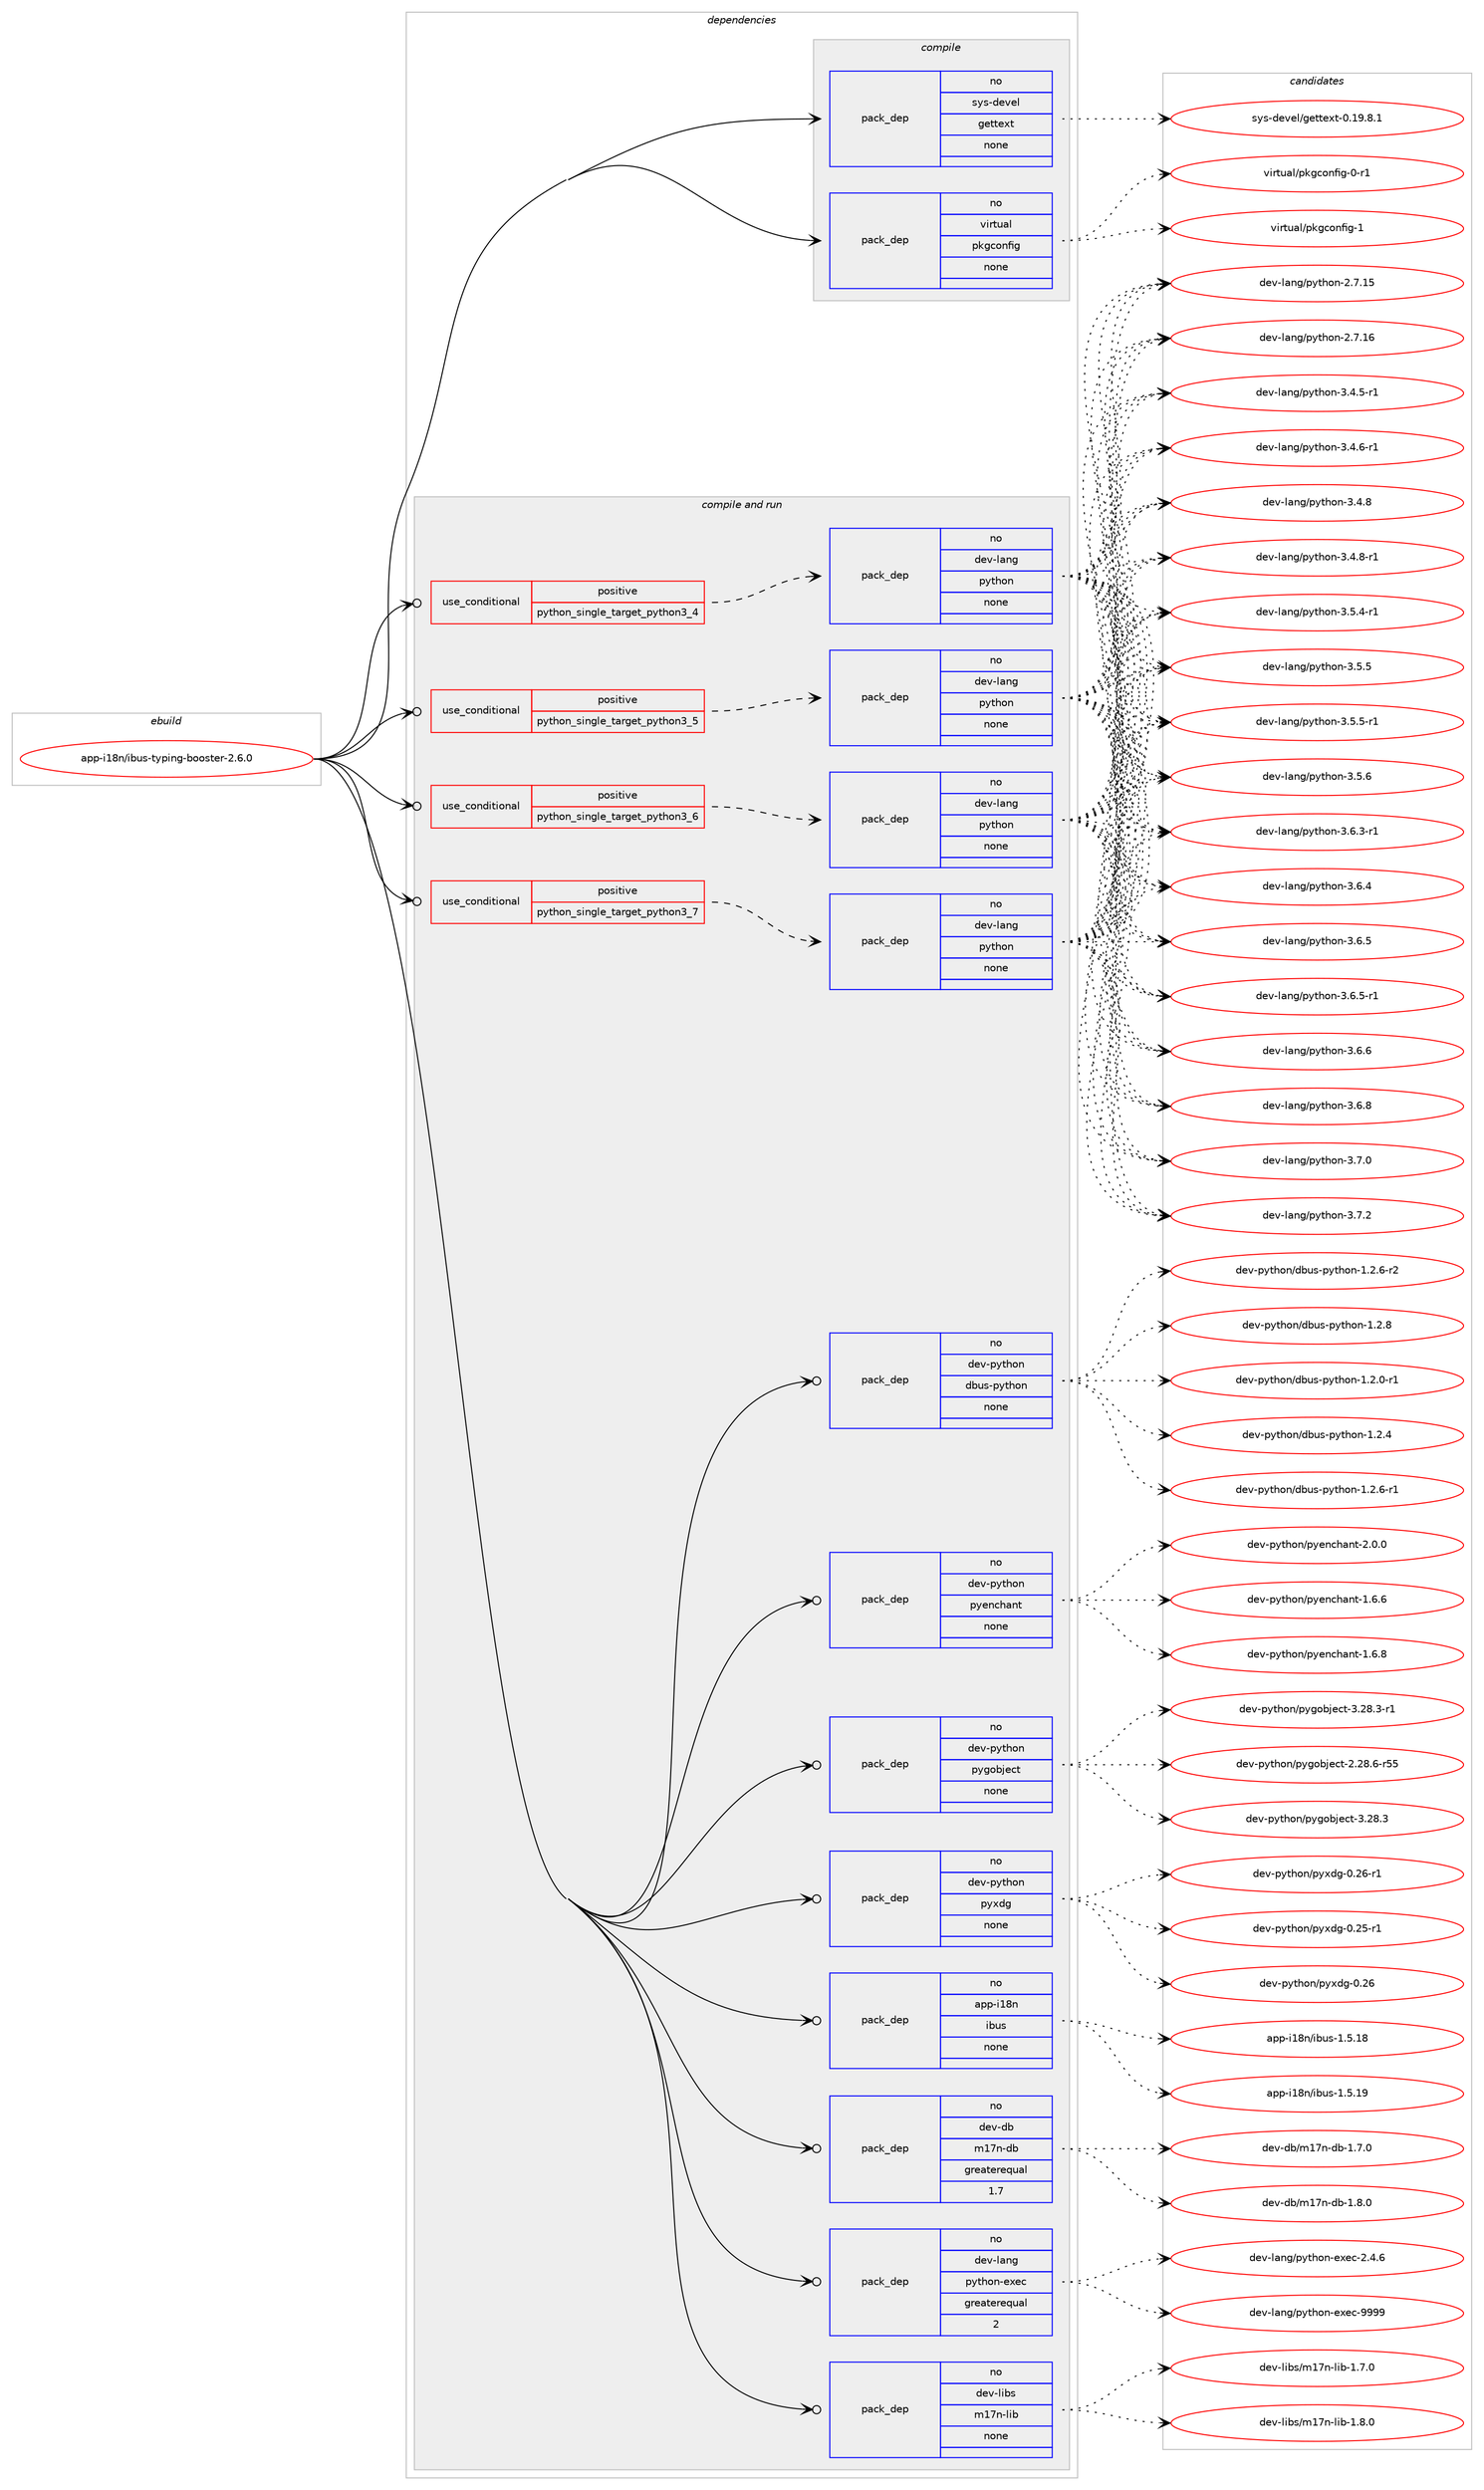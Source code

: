 digraph prolog {

# *************
# Graph options
# *************

newrank=true;
concentrate=true;
compound=true;
graph [rankdir=LR,fontname=Helvetica,fontsize=10,ranksep=1.5];#, ranksep=2.5, nodesep=0.2];
edge  [arrowhead=vee];
node  [fontname=Helvetica,fontsize=10];

# **********
# The ebuild
# **********

subgraph cluster_leftcol {
color=gray;
rank=same;
label=<<i>ebuild</i>>;
id [label="app-i18n/ibus-typing-booster-2.6.0", color=red, width=4, href="../app-i18n/ibus-typing-booster-2.6.0.svg"];
}

# ****************
# The dependencies
# ****************

subgraph cluster_midcol {
color=gray;
label=<<i>dependencies</i>>;
subgraph cluster_compile {
fillcolor="#eeeeee";
style=filled;
label=<<i>compile</i>>;
subgraph pack922549 {
dependency1295317 [label=<<TABLE BORDER="0" CELLBORDER="1" CELLSPACING="0" CELLPADDING="4" WIDTH="220"><TR><TD ROWSPAN="6" CELLPADDING="30">pack_dep</TD></TR><TR><TD WIDTH="110">no</TD></TR><TR><TD>sys-devel</TD></TR><TR><TD>gettext</TD></TR><TR><TD>none</TD></TR><TR><TD></TD></TR></TABLE>>, shape=none, color=blue];
}
id:e -> dependency1295317:w [weight=20,style="solid",arrowhead="vee"];
subgraph pack922550 {
dependency1295318 [label=<<TABLE BORDER="0" CELLBORDER="1" CELLSPACING="0" CELLPADDING="4" WIDTH="220"><TR><TD ROWSPAN="6" CELLPADDING="30">pack_dep</TD></TR><TR><TD WIDTH="110">no</TD></TR><TR><TD>virtual</TD></TR><TR><TD>pkgconfig</TD></TR><TR><TD>none</TD></TR><TR><TD></TD></TR></TABLE>>, shape=none, color=blue];
}
id:e -> dependency1295318:w [weight=20,style="solid",arrowhead="vee"];
}
subgraph cluster_compileandrun {
fillcolor="#eeeeee";
style=filled;
label=<<i>compile and run</i>>;
subgraph cond352657 {
dependency1295319 [label=<<TABLE BORDER="0" CELLBORDER="1" CELLSPACING="0" CELLPADDING="4"><TR><TD ROWSPAN="3" CELLPADDING="10">use_conditional</TD></TR><TR><TD>positive</TD></TR><TR><TD>python_single_target_python3_4</TD></TR></TABLE>>, shape=none, color=red];
subgraph pack922551 {
dependency1295320 [label=<<TABLE BORDER="0" CELLBORDER="1" CELLSPACING="0" CELLPADDING="4" WIDTH="220"><TR><TD ROWSPAN="6" CELLPADDING="30">pack_dep</TD></TR><TR><TD WIDTH="110">no</TD></TR><TR><TD>dev-lang</TD></TR><TR><TD>python</TD></TR><TR><TD>none</TD></TR><TR><TD></TD></TR></TABLE>>, shape=none, color=blue];
}
dependency1295319:e -> dependency1295320:w [weight=20,style="dashed",arrowhead="vee"];
}
id:e -> dependency1295319:w [weight=20,style="solid",arrowhead="odotvee"];
subgraph cond352658 {
dependency1295321 [label=<<TABLE BORDER="0" CELLBORDER="1" CELLSPACING="0" CELLPADDING="4"><TR><TD ROWSPAN="3" CELLPADDING="10">use_conditional</TD></TR><TR><TD>positive</TD></TR><TR><TD>python_single_target_python3_5</TD></TR></TABLE>>, shape=none, color=red];
subgraph pack922552 {
dependency1295322 [label=<<TABLE BORDER="0" CELLBORDER="1" CELLSPACING="0" CELLPADDING="4" WIDTH="220"><TR><TD ROWSPAN="6" CELLPADDING="30">pack_dep</TD></TR><TR><TD WIDTH="110">no</TD></TR><TR><TD>dev-lang</TD></TR><TR><TD>python</TD></TR><TR><TD>none</TD></TR><TR><TD></TD></TR></TABLE>>, shape=none, color=blue];
}
dependency1295321:e -> dependency1295322:w [weight=20,style="dashed",arrowhead="vee"];
}
id:e -> dependency1295321:w [weight=20,style="solid",arrowhead="odotvee"];
subgraph cond352659 {
dependency1295323 [label=<<TABLE BORDER="0" CELLBORDER="1" CELLSPACING="0" CELLPADDING="4"><TR><TD ROWSPAN="3" CELLPADDING="10">use_conditional</TD></TR><TR><TD>positive</TD></TR><TR><TD>python_single_target_python3_6</TD></TR></TABLE>>, shape=none, color=red];
subgraph pack922553 {
dependency1295324 [label=<<TABLE BORDER="0" CELLBORDER="1" CELLSPACING="0" CELLPADDING="4" WIDTH="220"><TR><TD ROWSPAN="6" CELLPADDING="30">pack_dep</TD></TR><TR><TD WIDTH="110">no</TD></TR><TR><TD>dev-lang</TD></TR><TR><TD>python</TD></TR><TR><TD>none</TD></TR><TR><TD></TD></TR></TABLE>>, shape=none, color=blue];
}
dependency1295323:e -> dependency1295324:w [weight=20,style="dashed",arrowhead="vee"];
}
id:e -> dependency1295323:w [weight=20,style="solid",arrowhead="odotvee"];
subgraph cond352660 {
dependency1295325 [label=<<TABLE BORDER="0" CELLBORDER="1" CELLSPACING="0" CELLPADDING="4"><TR><TD ROWSPAN="3" CELLPADDING="10">use_conditional</TD></TR><TR><TD>positive</TD></TR><TR><TD>python_single_target_python3_7</TD></TR></TABLE>>, shape=none, color=red];
subgraph pack922554 {
dependency1295326 [label=<<TABLE BORDER="0" CELLBORDER="1" CELLSPACING="0" CELLPADDING="4" WIDTH="220"><TR><TD ROWSPAN="6" CELLPADDING="30">pack_dep</TD></TR><TR><TD WIDTH="110">no</TD></TR><TR><TD>dev-lang</TD></TR><TR><TD>python</TD></TR><TR><TD>none</TD></TR><TR><TD></TD></TR></TABLE>>, shape=none, color=blue];
}
dependency1295325:e -> dependency1295326:w [weight=20,style="dashed",arrowhead="vee"];
}
id:e -> dependency1295325:w [weight=20,style="solid",arrowhead="odotvee"];
subgraph pack922555 {
dependency1295327 [label=<<TABLE BORDER="0" CELLBORDER="1" CELLSPACING="0" CELLPADDING="4" WIDTH="220"><TR><TD ROWSPAN="6" CELLPADDING="30">pack_dep</TD></TR><TR><TD WIDTH="110">no</TD></TR><TR><TD>app-i18n</TD></TR><TR><TD>ibus</TD></TR><TR><TD>none</TD></TR><TR><TD></TD></TR></TABLE>>, shape=none, color=blue];
}
id:e -> dependency1295327:w [weight=20,style="solid",arrowhead="odotvee"];
subgraph pack922556 {
dependency1295328 [label=<<TABLE BORDER="0" CELLBORDER="1" CELLSPACING="0" CELLPADDING="4" WIDTH="220"><TR><TD ROWSPAN="6" CELLPADDING="30">pack_dep</TD></TR><TR><TD WIDTH="110">no</TD></TR><TR><TD>dev-db</TD></TR><TR><TD>m17n-db</TD></TR><TR><TD>greaterequal</TD></TR><TR><TD>1.7</TD></TR></TABLE>>, shape=none, color=blue];
}
id:e -> dependency1295328:w [weight=20,style="solid",arrowhead="odotvee"];
subgraph pack922557 {
dependency1295329 [label=<<TABLE BORDER="0" CELLBORDER="1" CELLSPACING="0" CELLPADDING="4" WIDTH="220"><TR><TD ROWSPAN="6" CELLPADDING="30">pack_dep</TD></TR><TR><TD WIDTH="110">no</TD></TR><TR><TD>dev-lang</TD></TR><TR><TD>python-exec</TD></TR><TR><TD>greaterequal</TD></TR><TR><TD>2</TD></TR></TABLE>>, shape=none, color=blue];
}
id:e -> dependency1295329:w [weight=20,style="solid",arrowhead="odotvee"];
subgraph pack922558 {
dependency1295330 [label=<<TABLE BORDER="0" CELLBORDER="1" CELLSPACING="0" CELLPADDING="4" WIDTH="220"><TR><TD ROWSPAN="6" CELLPADDING="30">pack_dep</TD></TR><TR><TD WIDTH="110">no</TD></TR><TR><TD>dev-libs</TD></TR><TR><TD>m17n-lib</TD></TR><TR><TD>none</TD></TR><TR><TD></TD></TR></TABLE>>, shape=none, color=blue];
}
id:e -> dependency1295330:w [weight=20,style="solid",arrowhead="odotvee"];
subgraph pack922559 {
dependency1295331 [label=<<TABLE BORDER="0" CELLBORDER="1" CELLSPACING="0" CELLPADDING="4" WIDTH="220"><TR><TD ROWSPAN="6" CELLPADDING="30">pack_dep</TD></TR><TR><TD WIDTH="110">no</TD></TR><TR><TD>dev-python</TD></TR><TR><TD>dbus-python</TD></TR><TR><TD>none</TD></TR><TR><TD></TD></TR></TABLE>>, shape=none, color=blue];
}
id:e -> dependency1295331:w [weight=20,style="solid",arrowhead="odotvee"];
subgraph pack922560 {
dependency1295332 [label=<<TABLE BORDER="0" CELLBORDER="1" CELLSPACING="0" CELLPADDING="4" WIDTH="220"><TR><TD ROWSPAN="6" CELLPADDING="30">pack_dep</TD></TR><TR><TD WIDTH="110">no</TD></TR><TR><TD>dev-python</TD></TR><TR><TD>pyenchant</TD></TR><TR><TD>none</TD></TR><TR><TD></TD></TR></TABLE>>, shape=none, color=blue];
}
id:e -> dependency1295332:w [weight=20,style="solid",arrowhead="odotvee"];
subgraph pack922561 {
dependency1295333 [label=<<TABLE BORDER="0" CELLBORDER="1" CELLSPACING="0" CELLPADDING="4" WIDTH="220"><TR><TD ROWSPAN="6" CELLPADDING="30">pack_dep</TD></TR><TR><TD WIDTH="110">no</TD></TR><TR><TD>dev-python</TD></TR><TR><TD>pygobject</TD></TR><TR><TD>none</TD></TR><TR><TD></TD></TR></TABLE>>, shape=none, color=blue];
}
id:e -> dependency1295333:w [weight=20,style="solid",arrowhead="odotvee"];
subgraph pack922562 {
dependency1295334 [label=<<TABLE BORDER="0" CELLBORDER="1" CELLSPACING="0" CELLPADDING="4" WIDTH="220"><TR><TD ROWSPAN="6" CELLPADDING="30">pack_dep</TD></TR><TR><TD WIDTH="110">no</TD></TR><TR><TD>dev-python</TD></TR><TR><TD>pyxdg</TD></TR><TR><TD>none</TD></TR><TR><TD></TD></TR></TABLE>>, shape=none, color=blue];
}
id:e -> dependency1295334:w [weight=20,style="solid",arrowhead="odotvee"];
}
subgraph cluster_run {
fillcolor="#eeeeee";
style=filled;
label=<<i>run</i>>;
}
}

# **************
# The candidates
# **************

subgraph cluster_choices {
rank=same;
color=gray;
label=<<i>candidates</i>>;

subgraph choice922549 {
color=black;
nodesep=1;
choice1151211154510010111810110847103101116116101120116454846495746564649 [label="sys-devel/gettext-0.19.8.1", color=red, width=4,href="../sys-devel/gettext-0.19.8.1.svg"];
dependency1295317:e -> choice1151211154510010111810110847103101116116101120116454846495746564649:w [style=dotted,weight="100"];
}
subgraph choice922550 {
color=black;
nodesep=1;
choice11810511411611797108471121071039911111010210510345484511449 [label="virtual/pkgconfig-0-r1", color=red, width=4,href="../virtual/pkgconfig-0-r1.svg"];
choice1181051141161179710847112107103991111101021051034549 [label="virtual/pkgconfig-1", color=red, width=4,href="../virtual/pkgconfig-1.svg"];
dependency1295318:e -> choice11810511411611797108471121071039911111010210510345484511449:w [style=dotted,weight="100"];
dependency1295318:e -> choice1181051141161179710847112107103991111101021051034549:w [style=dotted,weight="100"];
}
subgraph choice922551 {
color=black;
nodesep=1;
choice10010111845108971101034711212111610411111045504655464953 [label="dev-lang/python-2.7.15", color=red, width=4,href="../dev-lang/python-2.7.15.svg"];
choice10010111845108971101034711212111610411111045504655464954 [label="dev-lang/python-2.7.16", color=red, width=4,href="../dev-lang/python-2.7.16.svg"];
choice1001011184510897110103471121211161041111104551465246534511449 [label="dev-lang/python-3.4.5-r1", color=red, width=4,href="../dev-lang/python-3.4.5-r1.svg"];
choice1001011184510897110103471121211161041111104551465246544511449 [label="dev-lang/python-3.4.6-r1", color=red, width=4,href="../dev-lang/python-3.4.6-r1.svg"];
choice100101118451089711010347112121116104111110455146524656 [label="dev-lang/python-3.4.8", color=red, width=4,href="../dev-lang/python-3.4.8.svg"];
choice1001011184510897110103471121211161041111104551465246564511449 [label="dev-lang/python-3.4.8-r1", color=red, width=4,href="../dev-lang/python-3.4.8-r1.svg"];
choice1001011184510897110103471121211161041111104551465346524511449 [label="dev-lang/python-3.5.4-r1", color=red, width=4,href="../dev-lang/python-3.5.4-r1.svg"];
choice100101118451089711010347112121116104111110455146534653 [label="dev-lang/python-3.5.5", color=red, width=4,href="../dev-lang/python-3.5.5.svg"];
choice1001011184510897110103471121211161041111104551465346534511449 [label="dev-lang/python-3.5.5-r1", color=red, width=4,href="../dev-lang/python-3.5.5-r1.svg"];
choice100101118451089711010347112121116104111110455146534654 [label="dev-lang/python-3.5.6", color=red, width=4,href="../dev-lang/python-3.5.6.svg"];
choice1001011184510897110103471121211161041111104551465446514511449 [label="dev-lang/python-3.6.3-r1", color=red, width=4,href="../dev-lang/python-3.6.3-r1.svg"];
choice100101118451089711010347112121116104111110455146544652 [label="dev-lang/python-3.6.4", color=red, width=4,href="../dev-lang/python-3.6.4.svg"];
choice100101118451089711010347112121116104111110455146544653 [label="dev-lang/python-3.6.5", color=red, width=4,href="../dev-lang/python-3.6.5.svg"];
choice1001011184510897110103471121211161041111104551465446534511449 [label="dev-lang/python-3.6.5-r1", color=red, width=4,href="../dev-lang/python-3.6.5-r1.svg"];
choice100101118451089711010347112121116104111110455146544654 [label="dev-lang/python-3.6.6", color=red, width=4,href="../dev-lang/python-3.6.6.svg"];
choice100101118451089711010347112121116104111110455146544656 [label="dev-lang/python-3.6.8", color=red, width=4,href="../dev-lang/python-3.6.8.svg"];
choice100101118451089711010347112121116104111110455146554648 [label="dev-lang/python-3.7.0", color=red, width=4,href="../dev-lang/python-3.7.0.svg"];
choice100101118451089711010347112121116104111110455146554650 [label="dev-lang/python-3.7.2", color=red, width=4,href="../dev-lang/python-3.7.2.svg"];
dependency1295320:e -> choice10010111845108971101034711212111610411111045504655464953:w [style=dotted,weight="100"];
dependency1295320:e -> choice10010111845108971101034711212111610411111045504655464954:w [style=dotted,weight="100"];
dependency1295320:e -> choice1001011184510897110103471121211161041111104551465246534511449:w [style=dotted,weight="100"];
dependency1295320:e -> choice1001011184510897110103471121211161041111104551465246544511449:w [style=dotted,weight="100"];
dependency1295320:e -> choice100101118451089711010347112121116104111110455146524656:w [style=dotted,weight="100"];
dependency1295320:e -> choice1001011184510897110103471121211161041111104551465246564511449:w [style=dotted,weight="100"];
dependency1295320:e -> choice1001011184510897110103471121211161041111104551465346524511449:w [style=dotted,weight="100"];
dependency1295320:e -> choice100101118451089711010347112121116104111110455146534653:w [style=dotted,weight="100"];
dependency1295320:e -> choice1001011184510897110103471121211161041111104551465346534511449:w [style=dotted,weight="100"];
dependency1295320:e -> choice100101118451089711010347112121116104111110455146534654:w [style=dotted,weight="100"];
dependency1295320:e -> choice1001011184510897110103471121211161041111104551465446514511449:w [style=dotted,weight="100"];
dependency1295320:e -> choice100101118451089711010347112121116104111110455146544652:w [style=dotted,weight="100"];
dependency1295320:e -> choice100101118451089711010347112121116104111110455146544653:w [style=dotted,weight="100"];
dependency1295320:e -> choice1001011184510897110103471121211161041111104551465446534511449:w [style=dotted,weight="100"];
dependency1295320:e -> choice100101118451089711010347112121116104111110455146544654:w [style=dotted,weight="100"];
dependency1295320:e -> choice100101118451089711010347112121116104111110455146544656:w [style=dotted,weight="100"];
dependency1295320:e -> choice100101118451089711010347112121116104111110455146554648:w [style=dotted,weight="100"];
dependency1295320:e -> choice100101118451089711010347112121116104111110455146554650:w [style=dotted,weight="100"];
}
subgraph choice922552 {
color=black;
nodesep=1;
choice10010111845108971101034711212111610411111045504655464953 [label="dev-lang/python-2.7.15", color=red, width=4,href="../dev-lang/python-2.7.15.svg"];
choice10010111845108971101034711212111610411111045504655464954 [label="dev-lang/python-2.7.16", color=red, width=4,href="../dev-lang/python-2.7.16.svg"];
choice1001011184510897110103471121211161041111104551465246534511449 [label="dev-lang/python-3.4.5-r1", color=red, width=4,href="../dev-lang/python-3.4.5-r1.svg"];
choice1001011184510897110103471121211161041111104551465246544511449 [label="dev-lang/python-3.4.6-r1", color=red, width=4,href="../dev-lang/python-3.4.6-r1.svg"];
choice100101118451089711010347112121116104111110455146524656 [label="dev-lang/python-3.4.8", color=red, width=4,href="../dev-lang/python-3.4.8.svg"];
choice1001011184510897110103471121211161041111104551465246564511449 [label="dev-lang/python-3.4.8-r1", color=red, width=4,href="../dev-lang/python-3.4.8-r1.svg"];
choice1001011184510897110103471121211161041111104551465346524511449 [label="dev-lang/python-3.5.4-r1", color=red, width=4,href="../dev-lang/python-3.5.4-r1.svg"];
choice100101118451089711010347112121116104111110455146534653 [label="dev-lang/python-3.5.5", color=red, width=4,href="../dev-lang/python-3.5.5.svg"];
choice1001011184510897110103471121211161041111104551465346534511449 [label="dev-lang/python-3.5.5-r1", color=red, width=4,href="../dev-lang/python-3.5.5-r1.svg"];
choice100101118451089711010347112121116104111110455146534654 [label="dev-lang/python-3.5.6", color=red, width=4,href="../dev-lang/python-3.5.6.svg"];
choice1001011184510897110103471121211161041111104551465446514511449 [label="dev-lang/python-3.6.3-r1", color=red, width=4,href="../dev-lang/python-3.6.3-r1.svg"];
choice100101118451089711010347112121116104111110455146544652 [label="dev-lang/python-3.6.4", color=red, width=4,href="../dev-lang/python-3.6.4.svg"];
choice100101118451089711010347112121116104111110455146544653 [label="dev-lang/python-3.6.5", color=red, width=4,href="../dev-lang/python-3.6.5.svg"];
choice1001011184510897110103471121211161041111104551465446534511449 [label="dev-lang/python-3.6.5-r1", color=red, width=4,href="../dev-lang/python-3.6.5-r1.svg"];
choice100101118451089711010347112121116104111110455146544654 [label="dev-lang/python-3.6.6", color=red, width=4,href="../dev-lang/python-3.6.6.svg"];
choice100101118451089711010347112121116104111110455146544656 [label="dev-lang/python-3.6.8", color=red, width=4,href="../dev-lang/python-3.6.8.svg"];
choice100101118451089711010347112121116104111110455146554648 [label="dev-lang/python-3.7.0", color=red, width=4,href="../dev-lang/python-3.7.0.svg"];
choice100101118451089711010347112121116104111110455146554650 [label="dev-lang/python-3.7.2", color=red, width=4,href="../dev-lang/python-3.7.2.svg"];
dependency1295322:e -> choice10010111845108971101034711212111610411111045504655464953:w [style=dotted,weight="100"];
dependency1295322:e -> choice10010111845108971101034711212111610411111045504655464954:w [style=dotted,weight="100"];
dependency1295322:e -> choice1001011184510897110103471121211161041111104551465246534511449:w [style=dotted,weight="100"];
dependency1295322:e -> choice1001011184510897110103471121211161041111104551465246544511449:w [style=dotted,weight="100"];
dependency1295322:e -> choice100101118451089711010347112121116104111110455146524656:w [style=dotted,weight="100"];
dependency1295322:e -> choice1001011184510897110103471121211161041111104551465246564511449:w [style=dotted,weight="100"];
dependency1295322:e -> choice1001011184510897110103471121211161041111104551465346524511449:w [style=dotted,weight="100"];
dependency1295322:e -> choice100101118451089711010347112121116104111110455146534653:w [style=dotted,weight="100"];
dependency1295322:e -> choice1001011184510897110103471121211161041111104551465346534511449:w [style=dotted,weight="100"];
dependency1295322:e -> choice100101118451089711010347112121116104111110455146534654:w [style=dotted,weight="100"];
dependency1295322:e -> choice1001011184510897110103471121211161041111104551465446514511449:w [style=dotted,weight="100"];
dependency1295322:e -> choice100101118451089711010347112121116104111110455146544652:w [style=dotted,weight="100"];
dependency1295322:e -> choice100101118451089711010347112121116104111110455146544653:w [style=dotted,weight="100"];
dependency1295322:e -> choice1001011184510897110103471121211161041111104551465446534511449:w [style=dotted,weight="100"];
dependency1295322:e -> choice100101118451089711010347112121116104111110455146544654:w [style=dotted,weight="100"];
dependency1295322:e -> choice100101118451089711010347112121116104111110455146544656:w [style=dotted,weight="100"];
dependency1295322:e -> choice100101118451089711010347112121116104111110455146554648:w [style=dotted,weight="100"];
dependency1295322:e -> choice100101118451089711010347112121116104111110455146554650:w [style=dotted,weight="100"];
}
subgraph choice922553 {
color=black;
nodesep=1;
choice10010111845108971101034711212111610411111045504655464953 [label="dev-lang/python-2.7.15", color=red, width=4,href="../dev-lang/python-2.7.15.svg"];
choice10010111845108971101034711212111610411111045504655464954 [label="dev-lang/python-2.7.16", color=red, width=4,href="../dev-lang/python-2.7.16.svg"];
choice1001011184510897110103471121211161041111104551465246534511449 [label="dev-lang/python-3.4.5-r1", color=red, width=4,href="../dev-lang/python-3.4.5-r1.svg"];
choice1001011184510897110103471121211161041111104551465246544511449 [label="dev-lang/python-3.4.6-r1", color=red, width=4,href="../dev-lang/python-3.4.6-r1.svg"];
choice100101118451089711010347112121116104111110455146524656 [label="dev-lang/python-3.4.8", color=red, width=4,href="../dev-lang/python-3.4.8.svg"];
choice1001011184510897110103471121211161041111104551465246564511449 [label="dev-lang/python-3.4.8-r1", color=red, width=4,href="../dev-lang/python-3.4.8-r1.svg"];
choice1001011184510897110103471121211161041111104551465346524511449 [label="dev-lang/python-3.5.4-r1", color=red, width=4,href="../dev-lang/python-3.5.4-r1.svg"];
choice100101118451089711010347112121116104111110455146534653 [label="dev-lang/python-3.5.5", color=red, width=4,href="../dev-lang/python-3.5.5.svg"];
choice1001011184510897110103471121211161041111104551465346534511449 [label="dev-lang/python-3.5.5-r1", color=red, width=4,href="../dev-lang/python-3.5.5-r1.svg"];
choice100101118451089711010347112121116104111110455146534654 [label="dev-lang/python-3.5.6", color=red, width=4,href="../dev-lang/python-3.5.6.svg"];
choice1001011184510897110103471121211161041111104551465446514511449 [label="dev-lang/python-3.6.3-r1", color=red, width=4,href="../dev-lang/python-3.6.3-r1.svg"];
choice100101118451089711010347112121116104111110455146544652 [label="dev-lang/python-3.6.4", color=red, width=4,href="../dev-lang/python-3.6.4.svg"];
choice100101118451089711010347112121116104111110455146544653 [label="dev-lang/python-3.6.5", color=red, width=4,href="../dev-lang/python-3.6.5.svg"];
choice1001011184510897110103471121211161041111104551465446534511449 [label="dev-lang/python-3.6.5-r1", color=red, width=4,href="../dev-lang/python-3.6.5-r1.svg"];
choice100101118451089711010347112121116104111110455146544654 [label="dev-lang/python-3.6.6", color=red, width=4,href="../dev-lang/python-3.6.6.svg"];
choice100101118451089711010347112121116104111110455146544656 [label="dev-lang/python-3.6.8", color=red, width=4,href="../dev-lang/python-3.6.8.svg"];
choice100101118451089711010347112121116104111110455146554648 [label="dev-lang/python-3.7.0", color=red, width=4,href="../dev-lang/python-3.7.0.svg"];
choice100101118451089711010347112121116104111110455146554650 [label="dev-lang/python-3.7.2", color=red, width=4,href="../dev-lang/python-3.7.2.svg"];
dependency1295324:e -> choice10010111845108971101034711212111610411111045504655464953:w [style=dotted,weight="100"];
dependency1295324:e -> choice10010111845108971101034711212111610411111045504655464954:w [style=dotted,weight="100"];
dependency1295324:e -> choice1001011184510897110103471121211161041111104551465246534511449:w [style=dotted,weight="100"];
dependency1295324:e -> choice1001011184510897110103471121211161041111104551465246544511449:w [style=dotted,weight="100"];
dependency1295324:e -> choice100101118451089711010347112121116104111110455146524656:w [style=dotted,weight="100"];
dependency1295324:e -> choice1001011184510897110103471121211161041111104551465246564511449:w [style=dotted,weight="100"];
dependency1295324:e -> choice1001011184510897110103471121211161041111104551465346524511449:w [style=dotted,weight="100"];
dependency1295324:e -> choice100101118451089711010347112121116104111110455146534653:w [style=dotted,weight="100"];
dependency1295324:e -> choice1001011184510897110103471121211161041111104551465346534511449:w [style=dotted,weight="100"];
dependency1295324:e -> choice100101118451089711010347112121116104111110455146534654:w [style=dotted,weight="100"];
dependency1295324:e -> choice1001011184510897110103471121211161041111104551465446514511449:w [style=dotted,weight="100"];
dependency1295324:e -> choice100101118451089711010347112121116104111110455146544652:w [style=dotted,weight="100"];
dependency1295324:e -> choice100101118451089711010347112121116104111110455146544653:w [style=dotted,weight="100"];
dependency1295324:e -> choice1001011184510897110103471121211161041111104551465446534511449:w [style=dotted,weight="100"];
dependency1295324:e -> choice100101118451089711010347112121116104111110455146544654:w [style=dotted,weight="100"];
dependency1295324:e -> choice100101118451089711010347112121116104111110455146544656:w [style=dotted,weight="100"];
dependency1295324:e -> choice100101118451089711010347112121116104111110455146554648:w [style=dotted,weight="100"];
dependency1295324:e -> choice100101118451089711010347112121116104111110455146554650:w [style=dotted,weight="100"];
}
subgraph choice922554 {
color=black;
nodesep=1;
choice10010111845108971101034711212111610411111045504655464953 [label="dev-lang/python-2.7.15", color=red, width=4,href="../dev-lang/python-2.7.15.svg"];
choice10010111845108971101034711212111610411111045504655464954 [label="dev-lang/python-2.7.16", color=red, width=4,href="../dev-lang/python-2.7.16.svg"];
choice1001011184510897110103471121211161041111104551465246534511449 [label="dev-lang/python-3.4.5-r1", color=red, width=4,href="../dev-lang/python-3.4.5-r1.svg"];
choice1001011184510897110103471121211161041111104551465246544511449 [label="dev-lang/python-3.4.6-r1", color=red, width=4,href="../dev-lang/python-3.4.6-r1.svg"];
choice100101118451089711010347112121116104111110455146524656 [label="dev-lang/python-3.4.8", color=red, width=4,href="../dev-lang/python-3.4.8.svg"];
choice1001011184510897110103471121211161041111104551465246564511449 [label="dev-lang/python-3.4.8-r1", color=red, width=4,href="../dev-lang/python-3.4.8-r1.svg"];
choice1001011184510897110103471121211161041111104551465346524511449 [label="dev-lang/python-3.5.4-r1", color=red, width=4,href="../dev-lang/python-3.5.4-r1.svg"];
choice100101118451089711010347112121116104111110455146534653 [label="dev-lang/python-3.5.5", color=red, width=4,href="../dev-lang/python-3.5.5.svg"];
choice1001011184510897110103471121211161041111104551465346534511449 [label="dev-lang/python-3.5.5-r1", color=red, width=4,href="../dev-lang/python-3.5.5-r1.svg"];
choice100101118451089711010347112121116104111110455146534654 [label="dev-lang/python-3.5.6", color=red, width=4,href="../dev-lang/python-3.5.6.svg"];
choice1001011184510897110103471121211161041111104551465446514511449 [label="dev-lang/python-3.6.3-r1", color=red, width=4,href="../dev-lang/python-3.6.3-r1.svg"];
choice100101118451089711010347112121116104111110455146544652 [label="dev-lang/python-3.6.4", color=red, width=4,href="../dev-lang/python-3.6.4.svg"];
choice100101118451089711010347112121116104111110455146544653 [label="dev-lang/python-3.6.5", color=red, width=4,href="../dev-lang/python-3.6.5.svg"];
choice1001011184510897110103471121211161041111104551465446534511449 [label="dev-lang/python-3.6.5-r1", color=red, width=4,href="../dev-lang/python-3.6.5-r1.svg"];
choice100101118451089711010347112121116104111110455146544654 [label="dev-lang/python-3.6.6", color=red, width=4,href="../dev-lang/python-3.6.6.svg"];
choice100101118451089711010347112121116104111110455146544656 [label="dev-lang/python-3.6.8", color=red, width=4,href="../dev-lang/python-3.6.8.svg"];
choice100101118451089711010347112121116104111110455146554648 [label="dev-lang/python-3.7.0", color=red, width=4,href="../dev-lang/python-3.7.0.svg"];
choice100101118451089711010347112121116104111110455146554650 [label="dev-lang/python-3.7.2", color=red, width=4,href="../dev-lang/python-3.7.2.svg"];
dependency1295326:e -> choice10010111845108971101034711212111610411111045504655464953:w [style=dotted,weight="100"];
dependency1295326:e -> choice10010111845108971101034711212111610411111045504655464954:w [style=dotted,weight="100"];
dependency1295326:e -> choice1001011184510897110103471121211161041111104551465246534511449:w [style=dotted,weight="100"];
dependency1295326:e -> choice1001011184510897110103471121211161041111104551465246544511449:w [style=dotted,weight="100"];
dependency1295326:e -> choice100101118451089711010347112121116104111110455146524656:w [style=dotted,weight="100"];
dependency1295326:e -> choice1001011184510897110103471121211161041111104551465246564511449:w [style=dotted,weight="100"];
dependency1295326:e -> choice1001011184510897110103471121211161041111104551465346524511449:w [style=dotted,weight="100"];
dependency1295326:e -> choice100101118451089711010347112121116104111110455146534653:w [style=dotted,weight="100"];
dependency1295326:e -> choice1001011184510897110103471121211161041111104551465346534511449:w [style=dotted,weight="100"];
dependency1295326:e -> choice100101118451089711010347112121116104111110455146534654:w [style=dotted,weight="100"];
dependency1295326:e -> choice1001011184510897110103471121211161041111104551465446514511449:w [style=dotted,weight="100"];
dependency1295326:e -> choice100101118451089711010347112121116104111110455146544652:w [style=dotted,weight="100"];
dependency1295326:e -> choice100101118451089711010347112121116104111110455146544653:w [style=dotted,weight="100"];
dependency1295326:e -> choice1001011184510897110103471121211161041111104551465446534511449:w [style=dotted,weight="100"];
dependency1295326:e -> choice100101118451089711010347112121116104111110455146544654:w [style=dotted,weight="100"];
dependency1295326:e -> choice100101118451089711010347112121116104111110455146544656:w [style=dotted,weight="100"];
dependency1295326:e -> choice100101118451089711010347112121116104111110455146554648:w [style=dotted,weight="100"];
dependency1295326:e -> choice100101118451089711010347112121116104111110455146554650:w [style=dotted,weight="100"];
}
subgraph choice922555 {
color=black;
nodesep=1;
choice97112112451054956110471059811711545494653464956 [label="app-i18n/ibus-1.5.18", color=red, width=4,href="../app-i18n/ibus-1.5.18.svg"];
choice97112112451054956110471059811711545494653464957 [label="app-i18n/ibus-1.5.19", color=red, width=4,href="../app-i18n/ibus-1.5.19.svg"];
dependency1295327:e -> choice97112112451054956110471059811711545494653464956:w [style=dotted,weight="100"];
dependency1295327:e -> choice97112112451054956110471059811711545494653464957:w [style=dotted,weight="100"];
}
subgraph choice922556 {
color=black;
nodesep=1;
choice10010111845100984710949551104510098454946554648 [label="dev-db/m17n-db-1.7.0", color=red, width=4,href="../dev-db/m17n-db-1.7.0.svg"];
choice10010111845100984710949551104510098454946564648 [label="dev-db/m17n-db-1.8.0", color=red, width=4,href="../dev-db/m17n-db-1.8.0.svg"];
dependency1295328:e -> choice10010111845100984710949551104510098454946554648:w [style=dotted,weight="100"];
dependency1295328:e -> choice10010111845100984710949551104510098454946564648:w [style=dotted,weight="100"];
}
subgraph choice922557 {
color=black;
nodesep=1;
choice1001011184510897110103471121211161041111104510112010199455046524654 [label="dev-lang/python-exec-2.4.6", color=red, width=4,href="../dev-lang/python-exec-2.4.6.svg"];
choice10010111845108971101034711212111610411111045101120101994557575757 [label="dev-lang/python-exec-9999", color=red, width=4,href="../dev-lang/python-exec-9999.svg"];
dependency1295329:e -> choice1001011184510897110103471121211161041111104510112010199455046524654:w [style=dotted,weight="100"];
dependency1295329:e -> choice10010111845108971101034711212111610411111045101120101994557575757:w [style=dotted,weight="100"];
}
subgraph choice922558 {
color=black;
nodesep=1;
choice10010111845108105981154710949551104510810598454946554648 [label="dev-libs/m17n-lib-1.7.0", color=red, width=4,href="../dev-libs/m17n-lib-1.7.0.svg"];
choice10010111845108105981154710949551104510810598454946564648 [label="dev-libs/m17n-lib-1.8.0", color=red, width=4,href="../dev-libs/m17n-lib-1.8.0.svg"];
dependency1295330:e -> choice10010111845108105981154710949551104510810598454946554648:w [style=dotted,weight="100"];
dependency1295330:e -> choice10010111845108105981154710949551104510810598454946564648:w [style=dotted,weight="100"];
}
subgraph choice922559 {
color=black;
nodesep=1;
choice100101118451121211161041111104710098117115451121211161041111104549465046484511449 [label="dev-python/dbus-python-1.2.0-r1", color=red, width=4,href="../dev-python/dbus-python-1.2.0-r1.svg"];
choice10010111845112121116104111110471009811711545112121116104111110454946504652 [label="dev-python/dbus-python-1.2.4", color=red, width=4,href="../dev-python/dbus-python-1.2.4.svg"];
choice100101118451121211161041111104710098117115451121211161041111104549465046544511449 [label="dev-python/dbus-python-1.2.6-r1", color=red, width=4,href="../dev-python/dbus-python-1.2.6-r1.svg"];
choice100101118451121211161041111104710098117115451121211161041111104549465046544511450 [label="dev-python/dbus-python-1.2.6-r2", color=red, width=4,href="../dev-python/dbus-python-1.2.6-r2.svg"];
choice10010111845112121116104111110471009811711545112121116104111110454946504656 [label="dev-python/dbus-python-1.2.8", color=red, width=4,href="../dev-python/dbus-python-1.2.8.svg"];
dependency1295331:e -> choice100101118451121211161041111104710098117115451121211161041111104549465046484511449:w [style=dotted,weight="100"];
dependency1295331:e -> choice10010111845112121116104111110471009811711545112121116104111110454946504652:w [style=dotted,weight="100"];
dependency1295331:e -> choice100101118451121211161041111104710098117115451121211161041111104549465046544511449:w [style=dotted,weight="100"];
dependency1295331:e -> choice100101118451121211161041111104710098117115451121211161041111104549465046544511450:w [style=dotted,weight="100"];
dependency1295331:e -> choice10010111845112121116104111110471009811711545112121116104111110454946504656:w [style=dotted,weight="100"];
}
subgraph choice922560 {
color=black;
nodesep=1;
choice10010111845112121116104111110471121211011109910497110116454946544654 [label="dev-python/pyenchant-1.6.6", color=red, width=4,href="../dev-python/pyenchant-1.6.6.svg"];
choice10010111845112121116104111110471121211011109910497110116454946544656 [label="dev-python/pyenchant-1.6.8", color=red, width=4,href="../dev-python/pyenchant-1.6.8.svg"];
choice10010111845112121116104111110471121211011109910497110116455046484648 [label="dev-python/pyenchant-2.0.0", color=red, width=4,href="../dev-python/pyenchant-2.0.0.svg"];
dependency1295332:e -> choice10010111845112121116104111110471121211011109910497110116454946544654:w [style=dotted,weight="100"];
dependency1295332:e -> choice10010111845112121116104111110471121211011109910497110116454946544656:w [style=dotted,weight="100"];
dependency1295332:e -> choice10010111845112121116104111110471121211011109910497110116455046484648:w [style=dotted,weight="100"];
}
subgraph choice922561 {
color=black;
nodesep=1;
choice1001011184511212111610411111047112121103111981061019911645504650564654451145353 [label="dev-python/pygobject-2.28.6-r55", color=red, width=4,href="../dev-python/pygobject-2.28.6-r55.svg"];
choice1001011184511212111610411111047112121103111981061019911645514650564651 [label="dev-python/pygobject-3.28.3", color=red, width=4,href="../dev-python/pygobject-3.28.3.svg"];
choice10010111845112121116104111110471121211031119810610199116455146505646514511449 [label="dev-python/pygobject-3.28.3-r1", color=red, width=4,href="../dev-python/pygobject-3.28.3-r1.svg"];
dependency1295333:e -> choice1001011184511212111610411111047112121103111981061019911645504650564654451145353:w [style=dotted,weight="100"];
dependency1295333:e -> choice1001011184511212111610411111047112121103111981061019911645514650564651:w [style=dotted,weight="100"];
dependency1295333:e -> choice10010111845112121116104111110471121211031119810610199116455146505646514511449:w [style=dotted,weight="100"];
}
subgraph choice922562 {
color=black;
nodesep=1;
choice100101118451121211161041111104711212112010010345484650534511449 [label="dev-python/pyxdg-0.25-r1", color=red, width=4,href="../dev-python/pyxdg-0.25-r1.svg"];
choice10010111845112121116104111110471121211201001034548465054 [label="dev-python/pyxdg-0.26", color=red, width=4,href="../dev-python/pyxdg-0.26.svg"];
choice100101118451121211161041111104711212112010010345484650544511449 [label="dev-python/pyxdg-0.26-r1", color=red, width=4,href="../dev-python/pyxdg-0.26-r1.svg"];
dependency1295334:e -> choice100101118451121211161041111104711212112010010345484650534511449:w [style=dotted,weight="100"];
dependency1295334:e -> choice10010111845112121116104111110471121211201001034548465054:w [style=dotted,weight="100"];
dependency1295334:e -> choice100101118451121211161041111104711212112010010345484650544511449:w [style=dotted,weight="100"];
}
}

}
